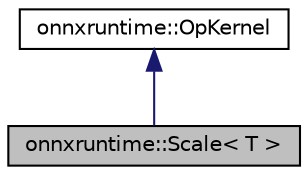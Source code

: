 digraph "onnxruntime::Scale&lt; T &gt;"
{
  edge [fontname="Helvetica",fontsize="10",labelfontname="Helvetica",labelfontsize="10"];
  node [fontname="Helvetica",fontsize="10",shape=record];
  Node2 [label="onnxruntime::Scale\< T \>",height=0.2,width=0.4,color="black", fillcolor="grey75", style="filled", fontcolor="black"];
  Node3 -> Node2 [dir="back",color="midnightblue",fontsize="10",style="solid",fontname="Helvetica"];
  Node3 [label="onnxruntime::OpKernel",height=0.2,width=0.4,color="black", fillcolor="white", style="filled",URL="$classonnxruntime_1_1OpKernel.html"];
}
